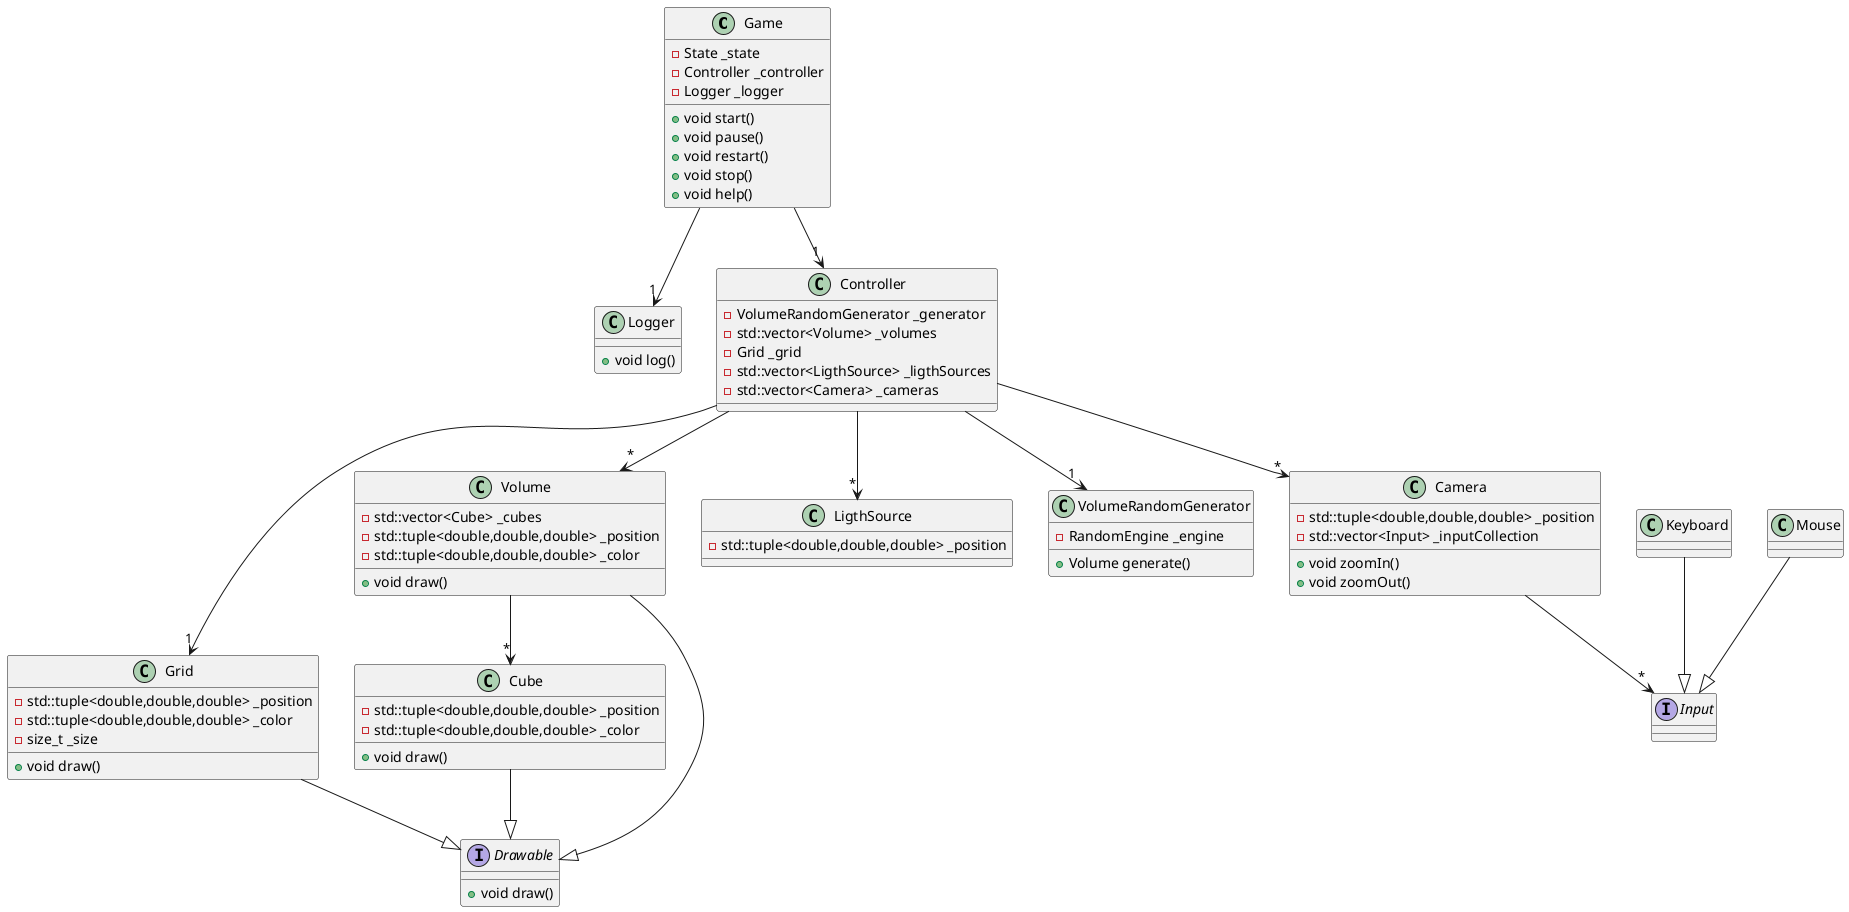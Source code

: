@startuml 3dTetris

class Game {
    +void start()
    +void pause()
    +void restart()
    +void stop()
    +void help()
    -State _state
    -Controller _controller
    -Logger _logger
}

class Logger {
    +void log()
}

class Grid {
    +void draw()
    -std::tuple<double,double,double> _position
    -std::tuple<double,double,double> _color
    -size_t _size
}

class Volume {
    +void draw()
    -std::vector<Cube> _cubes
    -std::tuple<double,double,double> _position
    -std::tuple<double,double,double> _color
}

class Cube {
    +void draw()
    -std::tuple<double,double,double> _position
    -std::tuple<double,double,double> _color
}

class Controller {
    -VolumeRandomGenerator _generator
    -std::vector<Volume> _volumes
    -Grid _grid
    -std::vector<LigthSource> _ligthSources
    -std::vector<Camera> _cameras
}

class LigthSource {
    -std::tuple<double,double,double> _position
}

class VolumeRandomGenerator {
    +Volume generate()
    -RandomEngine _engine
}

class Camera {
    +void zoomIn()
    +void zoomOut()
    -std::tuple<double,double,double> _position
    -std::vector<Input> _inputCollection
}

class Keyboard
class Mouse

interface Input

interface Drawable {
    +void draw()
}

Game --> "1" Controller
Game --> "1" Logger
Controller --> "1" VolumeRandomGenerator
Controller --> "1" Grid
Controller --> "*" Volume
Controller --> "*" LigthSource
Controller --> "*" Camera
Volume --> "*" Cube
Camera --> "*" Input

Grid --|> Drawable
Volume --|> Drawable
Cube --|> Drawable
Keyboard --|> Input
Mouse --|> Input

@enduml